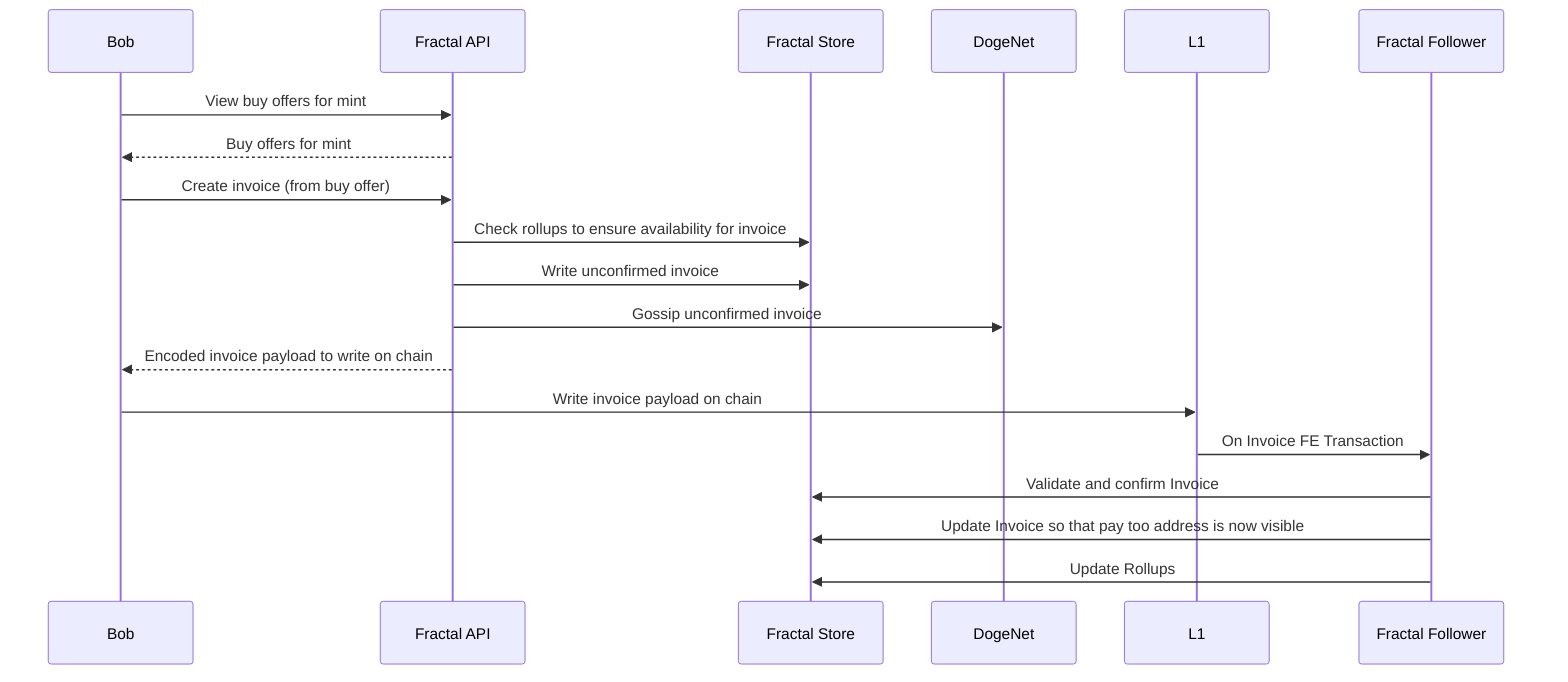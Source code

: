 sequenceDiagram
    Bob->>Fractal API: View buy offers for mint
    Fractal API-->>Bob: Buy offers for mint
    Bob->>Fractal API: Create invoice (from buy offer)
    Fractal API->>Fractal Store: Check rollups to ensure availability for invoice
    Fractal API->>Fractal Store: Write unconfirmed invoice
    Fractal API->>DogeNet: Gossip unconfirmed invoice
    Fractal API-->>Bob: Encoded invoice payload to write on chain
    Bob->>L1: Write invoice payload on chain
    L1->>Fractal Follower: On Invoice FE Transaction
    Fractal Follower->>Fractal Store: Validate and confirm Invoice
    Fractal Follower->>Fractal Store: Update Invoice so that pay too address is now visible
    Fractal Follower->>Fractal Store: Update Rollups